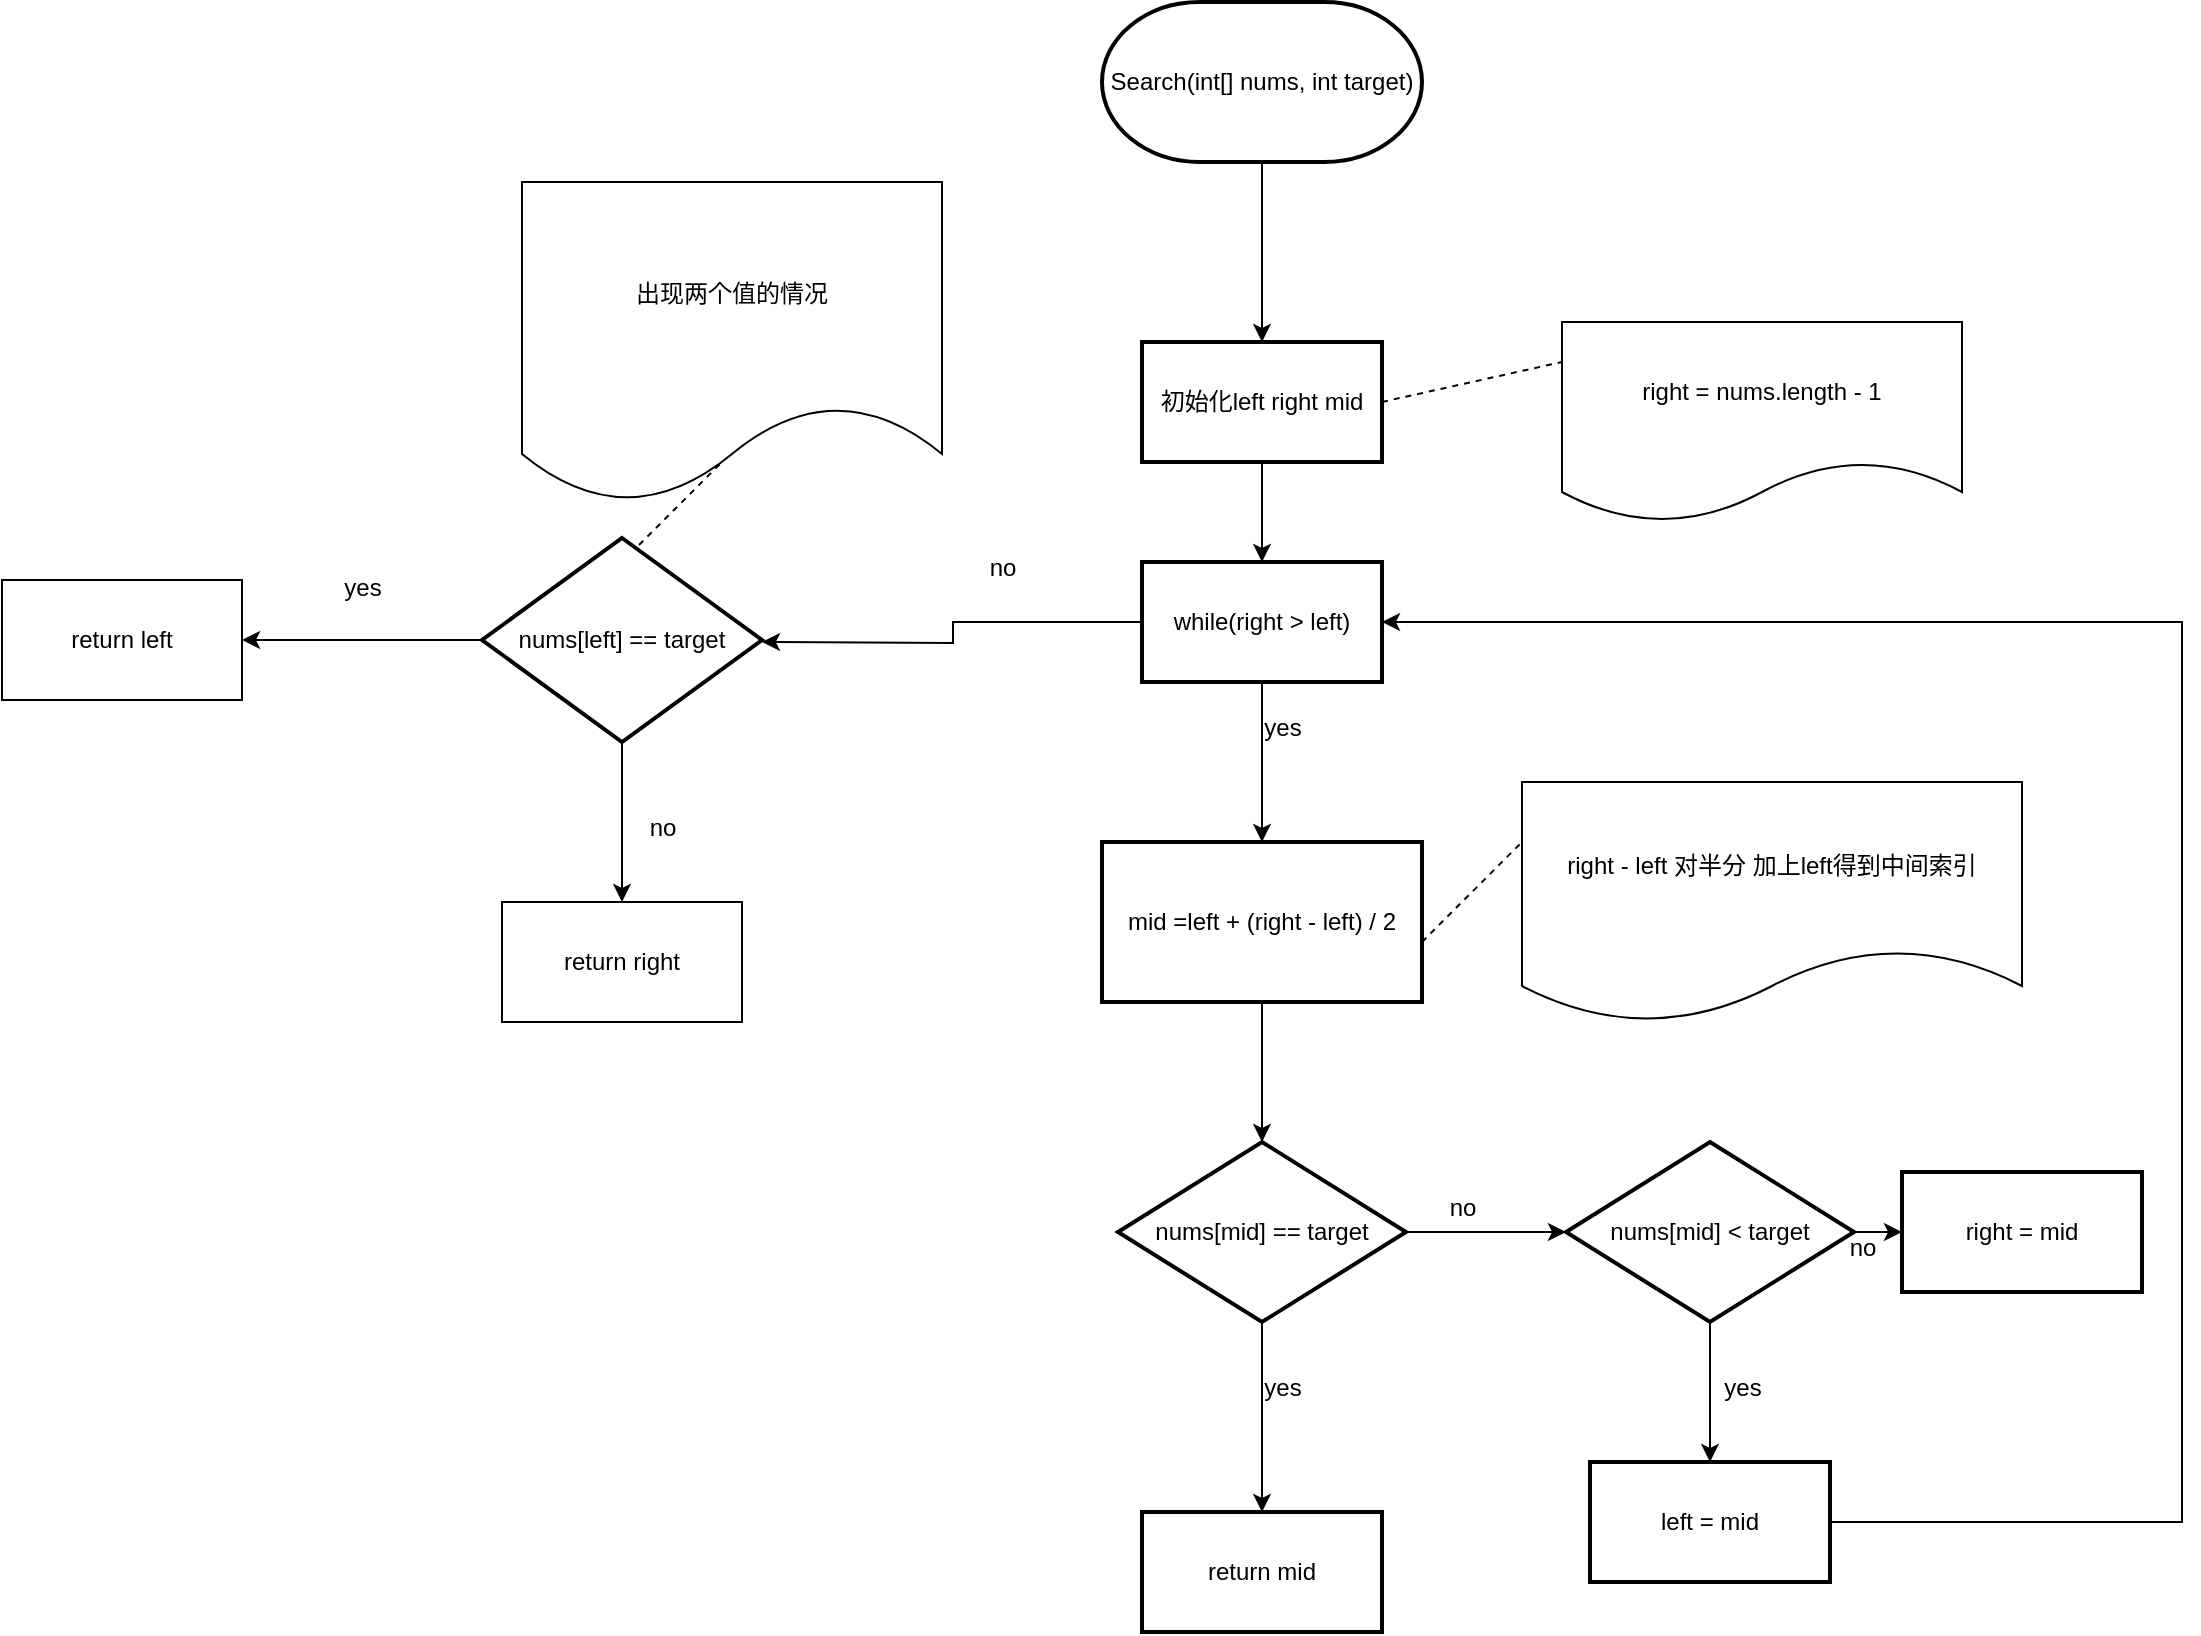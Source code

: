 <mxfile version="26.0.16">
  <diagram name="Page-1" id="74e2e168-ea6b-b213-b513-2b3c1d86103e">
    <mxGraphModel dx="3480" dy="1127" grid="1" gridSize="10" guides="1" tooltips="1" connect="1" arrows="1" fold="1" page="1" pageScale="1" pageWidth="1100" pageHeight="850" background="none" math="0" shadow="0">
      <root>
        <mxCell id="0" />
        <mxCell id="1" parent="0" />
        <mxCell id="PN7_zCeiI8JO8wiYlvwA-3" value="" style="edgeStyle=orthogonalEdgeStyle;rounded=0;orthogonalLoop=1;jettySize=auto;html=1;" edge="1" parent="1" source="PN7_zCeiI8JO8wiYlvwA-1" target="PN7_zCeiI8JO8wiYlvwA-2">
          <mxGeometry relative="1" as="geometry" />
        </mxCell>
        <mxCell id="PN7_zCeiI8JO8wiYlvwA-1" value="Search(int[] nums, int target)" style="strokeWidth=2;html=1;shape=mxgraph.flowchart.terminator;whiteSpace=wrap;" vertex="1" parent="1">
          <mxGeometry x="500" y="10" width="160" height="80" as="geometry" />
        </mxCell>
        <mxCell id="PN7_zCeiI8JO8wiYlvwA-10" value="" style="edgeStyle=orthogonalEdgeStyle;rounded=0;orthogonalLoop=1;jettySize=auto;html=1;" edge="1" parent="1" source="PN7_zCeiI8JO8wiYlvwA-2" target="PN7_zCeiI8JO8wiYlvwA-9">
          <mxGeometry relative="1" as="geometry" />
        </mxCell>
        <mxCell id="PN7_zCeiI8JO8wiYlvwA-2" value="初始化left right mid" style="whiteSpace=wrap;html=1;strokeWidth=2;" vertex="1" parent="1">
          <mxGeometry x="520" y="180" width="120" height="60" as="geometry" />
        </mxCell>
        <mxCell id="PN7_zCeiI8JO8wiYlvwA-6" value="" style="endArrow=none;dashed=1;html=1;rounded=0;entryX=0;entryY=0;entryDx=0;entryDy=40;entryPerimeter=0;" edge="1" parent="1">
          <mxGeometry width="50" height="50" relative="1" as="geometry">
            <mxPoint x="640" y="210" as="sourcePoint" />
            <mxPoint x="730" y="190" as="targetPoint" />
          </mxGeometry>
        </mxCell>
        <mxCell id="PN7_zCeiI8JO8wiYlvwA-14" value="" style="edgeStyle=orthogonalEdgeStyle;rounded=0;orthogonalLoop=1;jettySize=auto;html=1;" edge="1" parent="1" source="PN7_zCeiI8JO8wiYlvwA-9" target="PN7_zCeiI8JO8wiYlvwA-13">
          <mxGeometry relative="1" as="geometry" />
        </mxCell>
        <mxCell id="PN7_zCeiI8JO8wiYlvwA-36" value="" style="edgeStyle=orthogonalEdgeStyle;rounded=0;orthogonalLoop=1;jettySize=auto;html=1;" edge="1" parent="1" source="PN7_zCeiI8JO8wiYlvwA-9">
          <mxGeometry relative="1" as="geometry">
            <mxPoint x="330" y="330" as="targetPoint" />
          </mxGeometry>
        </mxCell>
        <mxCell id="PN7_zCeiI8JO8wiYlvwA-9" value="while(right &amp;gt; left)" style="whiteSpace=wrap;html=1;strokeWidth=2;" vertex="1" parent="1">
          <mxGeometry x="520" y="290" width="120" height="60" as="geometry" />
        </mxCell>
        <mxCell id="PN7_zCeiI8JO8wiYlvwA-19" value="" style="edgeStyle=orthogonalEdgeStyle;rounded=0;orthogonalLoop=1;jettySize=auto;html=1;" edge="1" parent="1" source="PN7_zCeiI8JO8wiYlvwA-13" target="PN7_zCeiI8JO8wiYlvwA-18">
          <mxGeometry relative="1" as="geometry" />
        </mxCell>
        <mxCell id="PN7_zCeiI8JO8wiYlvwA-13" value="mid =left + (right - left) / 2" style="whiteSpace=wrap;html=1;strokeWidth=2;" vertex="1" parent="1">
          <mxGeometry x="500" y="430" width="160" height="80" as="geometry" />
        </mxCell>
        <mxCell id="PN7_zCeiI8JO8wiYlvwA-15" value="" style="endArrow=none;dashed=1;html=1;rounded=0;" edge="1" parent="1">
          <mxGeometry width="50" height="50" relative="1" as="geometry">
            <mxPoint x="660" y="480" as="sourcePoint" />
            <mxPoint x="710" y="430" as="targetPoint" />
          </mxGeometry>
        </mxCell>
        <mxCell id="PN7_zCeiI8JO8wiYlvwA-16" value="right - left 对半分 加上left得到中间索引" style="shape=document;whiteSpace=wrap;html=1;boundedLbl=1;" vertex="1" parent="1">
          <mxGeometry x="710" y="400" width="250" height="120" as="geometry" />
        </mxCell>
        <mxCell id="PN7_zCeiI8JO8wiYlvwA-17" value="right = nums.length - 1" style="shape=document;whiteSpace=wrap;html=1;boundedLbl=1;" vertex="1" parent="1">
          <mxGeometry x="730" y="170" width="200" height="100" as="geometry" />
        </mxCell>
        <mxCell id="PN7_zCeiI8JO8wiYlvwA-21" value="" style="edgeStyle=orthogonalEdgeStyle;rounded=0;orthogonalLoop=1;jettySize=auto;html=1;" edge="1" parent="1" source="PN7_zCeiI8JO8wiYlvwA-18" target="PN7_zCeiI8JO8wiYlvwA-20">
          <mxGeometry relative="1" as="geometry" />
        </mxCell>
        <mxCell id="PN7_zCeiI8JO8wiYlvwA-24" value="" style="edgeStyle=orthogonalEdgeStyle;rounded=0;orthogonalLoop=1;jettySize=auto;html=1;" edge="1" parent="1" source="PN7_zCeiI8JO8wiYlvwA-18" target="PN7_zCeiI8JO8wiYlvwA-23">
          <mxGeometry relative="1" as="geometry" />
        </mxCell>
        <mxCell id="PN7_zCeiI8JO8wiYlvwA-18" value="nums[mid] == target" style="rhombus;whiteSpace=wrap;html=1;strokeWidth=2;" vertex="1" parent="1">
          <mxGeometry x="508" y="580" width="144" height="90" as="geometry" />
        </mxCell>
        <mxCell id="PN7_zCeiI8JO8wiYlvwA-20" value="return mid" style="whiteSpace=wrap;html=1;strokeWidth=2;" vertex="1" parent="1">
          <mxGeometry x="520" y="765" width="120" height="60" as="geometry" />
        </mxCell>
        <mxCell id="PN7_zCeiI8JO8wiYlvwA-22" value="yes" style="text;html=1;align=center;verticalAlign=middle;resizable=0;points=[];autosize=1;strokeColor=none;fillColor=none;" vertex="1" parent="1">
          <mxGeometry x="570" y="688" width="40" height="30" as="geometry" />
        </mxCell>
        <mxCell id="PN7_zCeiI8JO8wiYlvwA-27" value="" style="edgeStyle=orthogonalEdgeStyle;rounded=0;orthogonalLoop=1;jettySize=auto;html=1;" edge="1" parent="1" source="PN7_zCeiI8JO8wiYlvwA-23" target="PN7_zCeiI8JO8wiYlvwA-26">
          <mxGeometry relative="1" as="geometry" />
        </mxCell>
        <mxCell id="PN7_zCeiI8JO8wiYlvwA-31" value="" style="edgeStyle=orthogonalEdgeStyle;rounded=0;orthogonalLoop=1;jettySize=auto;html=1;" edge="1" parent="1" source="PN7_zCeiI8JO8wiYlvwA-23" target="PN7_zCeiI8JO8wiYlvwA-30">
          <mxGeometry relative="1" as="geometry" />
        </mxCell>
        <mxCell id="PN7_zCeiI8JO8wiYlvwA-23" value="nums[mid] &amp;lt; target" style="rhombus;whiteSpace=wrap;html=1;strokeWidth=2;" vertex="1" parent="1">
          <mxGeometry x="732" y="580" width="144" height="90" as="geometry" />
        </mxCell>
        <mxCell id="PN7_zCeiI8JO8wiYlvwA-25" value="no" style="text;html=1;align=center;verticalAlign=middle;resizable=0;points=[];autosize=1;strokeColor=none;fillColor=none;" vertex="1" parent="1">
          <mxGeometry x="660" y="598" width="40" height="30" as="geometry" />
        </mxCell>
        <mxCell id="PN7_zCeiI8JO8wiYlvwA-29" style="edgeStyle=orthogonalEdgeStyle;rounded=0;orthogonalLoop=1;jettySize=auto;html=1;entryX=1;entryY=0.5;entryDx=0;entryDy=0;" edge="1" parent="1" source="PN7_zCeiI8JO8wiYlvwA-26" target="PN7_zCeiI8JO8wiYlvwA-9">
          <mxGeometry relative="1" as="geometry">
            <Array as="points">
              <mxPoint x="1040" y="770" />
              <mxPoint x="1040" y="320" />
            </Array>
          </mxGeometry>
        </mxCell>
        <mxCell id="PN7_zCeiI8JO8wiYlvwA-26" value="left = mid" style="whiteSpace=wrap;html=1;strokeWidth=2;" vertex="1" parent="1">
          <mxGeometry x="744" y="740" width="120" height="60" as="geometry" />
        </mxCell>
        <mxCell id="PN7_zCeiI8JO8wiYlvwA-28" value="yes" style="text;html=1;align=center;verticalAlign=middle;resizable=0;points=[];autosize=1;strokeColor=none;fillColor=none;" vertex="1" parent="1">
          <mxGeometry x="800" y="688" width="40" height="30" as="geometry" />
        </mxCell>
        <mxCell id="PN7_zCeiI8JO8wiYlvwA-30" value="right = mid" style="whiteSpace=wrap;html=1;strokeWidth=2;" vertex="1" parent="1">
          <mxGeometry x="900" y="595" width="120" height="60" as="geometry" />
        </mxCell>
        <mxCell id="PN7_zCeiI8JO8wiYlvwA-32" value="no" style="text;html=1;align=center;verticalAlign=middle;resizable=0;points=[];autosize=1;strokeColor=none;fillColor=none;" vertex="1" parent="1">
          <mxGeometry x="860" y="618" width="40" height="30" as="geometry" />
        </mxCell>
        <mxCell id="PN7_zCeiI8JO8wiYlvwA-34" value="yes" style="text;html=1;align=center;verticalAlign=middle;resizable=0;points=[];autosize=1;strokeColor=none;fillColor=none;" vertex="1" parent="1">
          <mxGeometry x="570" y="358" width="40" height="30" as="geometry" />
        </mxCell>
        <mxCell id="PN7_zCeiI8JO8wiYlvwA-37" value="no" style="text;html=1;align=center;verticalAlign=middle;resizable=0;points=[];autosize=1;strokeColor=none;fillColor=none;" vertex="1" parent="1">
          <mxGeometry x="430" y="278" width="40" height="30" as="geometry" />
        </mxCell>
        <mxCell id="PN7_zCeiI8JO8wiYlvwA-38" value="" style="endArrow=none;dashed=1;html=1;rounded=0;" edge="1" parent="1">
          <mxGeometry width="50" height="50" relative="1" as="geometry">
            <mxPoint x="260" y="290" as="sourcePoint" />
            <mxPoint x="310" y="240" as="targetPoint" />
          </mxGeometry>
        </mxCell>
        <mxCell id="PN7_zCeiI8JO8wiYlvwA-39" value="出现两个值的情况" style="shape=document;whiteSpace=wrap;html=1;boundedLbl=1;" vertex="1" parent="1">
          <mxGeometry x="210" y="100" width="210" height="160" as="geometry" />
        </mxCell>
        <mxCell id="PN7_zCeiI8JO8wiYlvwA-41" style="edgeStyle=orthogonalEdgeStyle;rounded=0;orthogonalLoop=1;jettySize=auto;html=1;" edge="1" parent="1" source="PN7_zCeiI8JO8wiYlvwA-40">
          <mxGeometry relative="1" as="geometry">
            <mxPoint x="70" y="329" as="targetPoint" />
          </mxGeometry>
        </mxCell>
        <mxCell id="PN7_zCeiI8JO8wiYlvwA-45" value="" style="edgeStyle=orthogonalEdgeStyle;rounded=0;orthogonalLoop=1;jettySize=auto;html=1;" edge="1" parent="1" source="PN7_zCeiI8JO8wiYlvwA-40">
          <mxGeometry relative="1" as="geometry">
            <mxPoint x="260" y="460" as="targetPoint" />
          </mxGeometry>
        </mxCell>
        <mxCell id="PN7_zCeiI8JO8wiYlvwA-40" value="nums[left] == target" style="strokeWidth=2;html=1;shape=mxgraph.flowchart.decision;whiteSpace=wrap;" vertex="1" parent="1">
          <mxGeometry x="190" y="278" width="140" height="102" as="geometry" />
        </mxCell>
        <mxCell id="PN7_zCeiI8JO8wiYlvwA-42" value="yes" style="text;html=1;align=center;verticalAlign=middle;resizable=0;points=[];autosize=1;strokeColor=none;fillColor=none;" vertex="1" parent="1">
          <mxGeometry x="110" y="288" width="40" height="30" as="geometry" />
        </mxCell>
        <mxCell id="PN7_zCeiI8JO8wiYlvwA-43" value="return left" style="rounded=0;whiteSpace=wrap;html=1;" vertex="1" parent="1">
          <mxGeometry x="-50" y="299" width="120" height="60" as="geometry" />
        </mxCell>
        <mxCell id="PN7_zCeiI8JO8wiYlvwA-46" value="no" style="text;html=1;align=center;verticalAlign=middle;resizable=0;points=[];autosize=1;strokeColor=none;fillColor=none;" vertex="1" parent="1">
          <mxGeometry x="260" y="408" width="40" height="30" as="geometry" />
        </mxCell>
        <mxCell id="PN7_zCeiI8JO8wiYlvwA-47" value="return right" style="rounded=0;whiteSpace=wrap;html=1;" vertex="1" parent="1">
          <mxGeometry x="200" y="460" width="120" height="60" as="geometry" />
        </mxCell>
      </root>
    </mxGraphModel>
  </diagram>
</mxfile>
